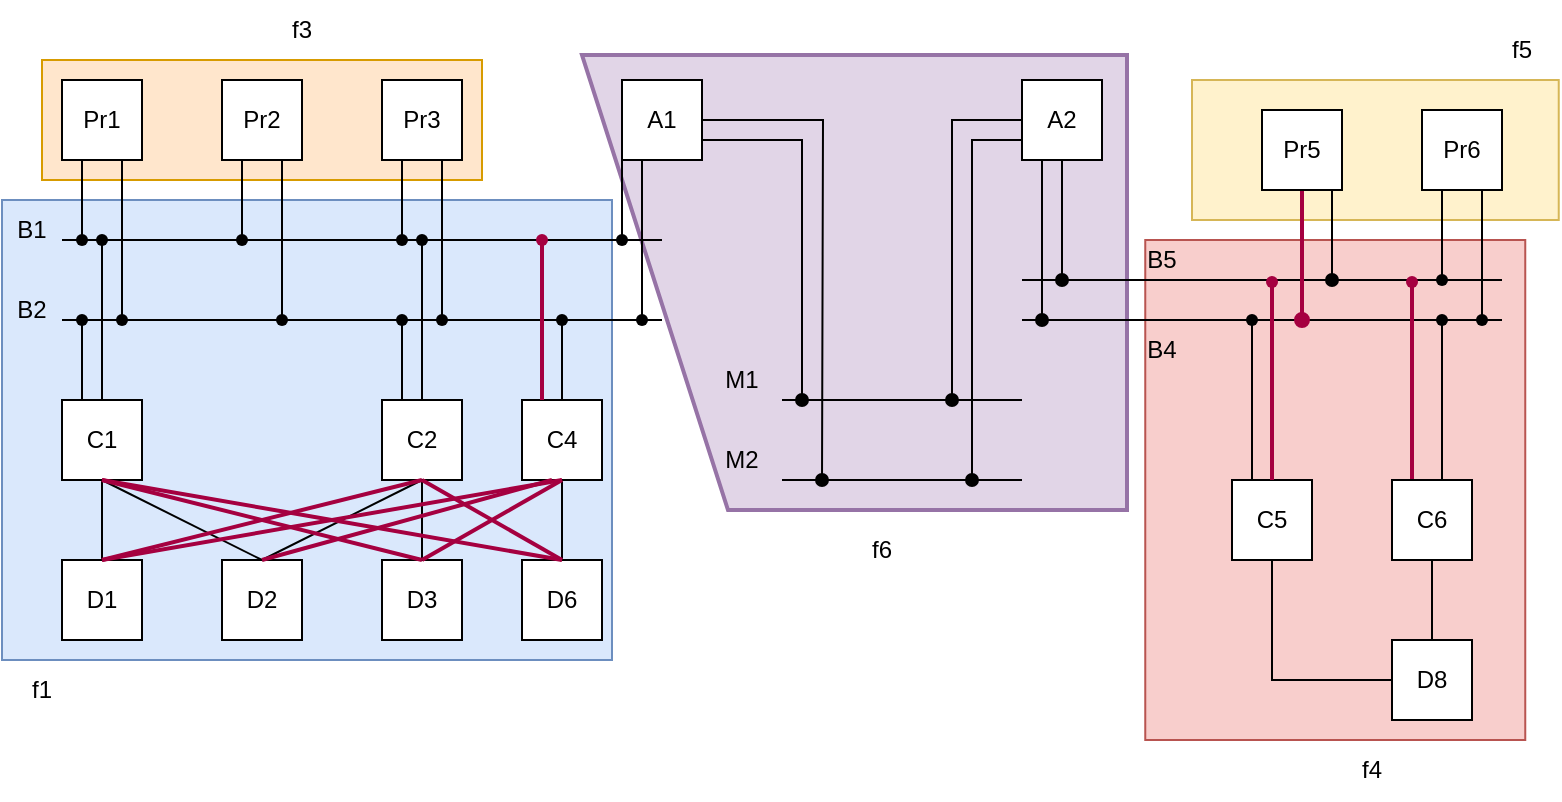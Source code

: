 <mxfile version="25.0.2">
  <diagram name="Page-1" id="_mKjxYtiK7lPLQ91Z57l">
    <mxGraphModel dx="989" dy="659" grid="1" gridSize="10" guides="1" tooltips="1" connect="1" arrows="1" fold="1" page="1" pageScale="1" pageWidth="850" pageHeight="1100" math="0" shadow="0">
      <root>
        <mxCell id="0" />
        <mxCell id="1" parent="0" />
        <mxCell id="Jxc8hx6u3IwTblAVQ2PG-4" value="" style="rounded=0;whiteSpace=wrap;html=1;fillColor=#f8cecc;strokeColor=#b85450;" vertex="1" parent="1">
          <mxGeometry x="596.63" y="160" width="190" height="250" as="geometry" />
        </mxCell>
        <mxCell id="Jxc8hx6u3IwTblAVQ2PG-103" value="" style="rounded=0;whiteSpace=wrap;html=1;fillColor=#fff2cc;strokeColor=#d6b656;" vertex="1" parent="1">
          <mxGeometry x="620" y="80" width="183.37" height="70" as="geometry" />
        </mxCell>
        <mxCell id="Jxc8hx6u3IwTblAVQ2PG-1" value="" style="html=1;strokeWidth=2;shape=manualInput;whiteSpace=wrap;rounded=1;size=73;arcSize=0;rotation=-90;fillColor=#e1d5e7;strokeColor=#9673a6;" vertex="1" parent="1">
          <mxGeometry x="337.5" y="45" width="227.5" height="272.5" as="geometry" />
        </mxCell>
        <mxCell id="Jxc8hx6u3IwTblAVQ2PG-3" value="" style="endArrow=none;html=1;rounded=0;" edge="1" parent="1">
          <mxGeometry width="50" height="50" relative="1" as="geometry">
            <mxPoint x="535" y="180" as="sourcePoint" />
            <mxPoint x="775" y="180" as="targetPoint" />
          </mxGeometry>
        </mxCell>
        <mxCell id="Jxc8hx6u3IwTblAVQ2PG-5" value="" style="rounded=0;whiteSpace=wrap;html=1;fillColor=#ffe6cc;strokeColor=#d79b00;" vertex="1" parent="1">
          <mxGeometry x="45" y="70" width="220" height="60" as="geometry" />
        </mxCell>
        <mxCell id="Jxc8hx6u3IwTblAVQ2PG-7" value="" style="rounded=0;whiteSpace=wrap;html=1;fillColor=#dae8fc;strokeColor=#6c8ebf;" vertex="1" parent="1">
          <mxGeometry x="25" y="140" width="305" height="230" as="geometry" />
        </mxCell>
        <mxCell id="Jxc8hx6u3IwTblAVQ2PG-8" value="Pr1" style="whiteSpace=wrap;html=1;aspect=fixed;" vertex="1" parent="1">
          <mxGeometry x="55" y="80" width="40" height="40" as="geometry" />
        </mxCell>
        <mxCell id="Jxc8hx6u3IwTblAVQ2PG-9" value="Pr2" style="whiteSpace=wrap;html=1;aspect=fixed;" vertex="1" parent="1">
          <mxGeometry x="135" y="80" width="40" height="40" as="geometry" />
        </mxCell>
        <mxCell id="Jxc8hx6u3IwTblAVQ2PG-10" value="Pr3" style="whiteSpace=wrap;html=1;aspect=fixed;" vertex="1" parent="1">
          <mxGeometry x="215" y="80" width="40" height="40" as="geometry" />
        </mxCell>
        <mxCell id="Jxc8hx6u3IwTblAVQ2PG-11" value="" style="endArrow=none;html=1;rounded=0;" edge="1" parent="1" source="Jxc8hx6u3IwTblAVQ2PG-42">
          <mxGeometry width="50" height="50" relative="1" as="geometry">
            <mxPoint x="55" y="160" as="sourcePoint" />
            <mxPoint x="355" y="160" as="targetPoint" />
          </mxGeometry>
        </mxCell>
        <mxCell id="Jxc8hx6u3IwTblAVQ2PG-12" value="" style="endArrow=none;html=1;rounded=0;" edge="1" parent="1" source="Jxc8hx6u3IwTblAVQ2PG-40">
          <mxGeometry width="50" height="50" relative="1" as="geometry">
            <mxPoint x="55" y="200" as="sourcePoint" />
            <mxPoint x="355" y="200" as="targetPoint" />
          </mxGeometry>
        </mxCell>
        <mxCell id="Jxc8hx6u3IwTblAVQ2PG-13" value="B1" style="text;html=1;align=center;verticalAlign=middle;whiteSpace=wrap;rounded=0;" vertex="1" parent="1">
          <mxGeometry x="25" y="140" width="30" height="30" as="geometry" />
        </mxCell>
        <mxCell id="Jxc8hx6u3IwTblAVQ2PG-14" value="B2" style="text;html=1;align=center;verticalAlign=middle;whiteSpace=wrap;rounded=0;" vertex="1" parent="1">
          <mxGeometry x="25" y="180" width="30" height="30" as="geometry" />
        </mxCell>
        <mxCell id="Jxc8hx6u3IwTblAVQ2PG-15" value="" style="endArrow=none;html=1;rounded=0;exitX=0.25;exitY=1;exitDx=0;exitDy=0;" edge="1" parent="1" source="Jxc8hx6u3IwTblAVQ2PG-8" target="Jxc8hx6u3IwTblAVQ2PG-44">
          <mxGeometry width="50" height="50" relative="1" as="geometry">
            <mxPoint x="355" y="280" as="sourcePoint" />
            <mxPoint x="65" y="160" as="targetPoint" />
          </mxGeometry>
        </mxCell>
        <mxCell id="Jxc8hx6u3IwTblAVQ2PG-16" value="" style="endArrow=none;html=1;rounded=0;exitX=0.75;exitY=1;exitDx=0;exitDy=0;" edge="1" parent="1" source="Jxc8hx6u3IwTblAVQ2PG-8">
          <mxGeometry width="50" height="50" relative="1" as="geometry">
            <mxPoint x="355" y="280" as="sourcePoint" />
            <mxPoint x="85" y="200" as="targetPoint" />
          </mxGeometry>
        </mxCell>
        <mxCell id="Jxc8hx6u3IwTblAVQ2PG-17" value="" style="endArrow=none;html=1;rounded=0;exitX=0.25;exitY=1;exitDx=0;exitDy=0;" edge="1" parent="1" source="Jxc8hx6u3IwTblAVQ2PG-9">
          <mxGeometry width="50" height="50" relative="1" as="geometry">
            <mxPoint x="355" y="280" as="sourcePoint" />
            <mxPoint x="145" y="160" as="targetPoint" />
          </mxGeometry>
        </mxCell>
        <mxCell id="Jxc8hx6u3IwTblAVQ2PG-18" value="" style="endArrow=none;html=1;rounded=0;exitX=0.75;exitY=1;exitDx=0;exitDy=0;" edge="1" parent="1" source="Jxc8hx6u3IwTblAVQ2PG-9">
          <mxGeometry width="50" height="50" relative="1" as="geometry">
            <mxPoint x="355" y="280" as="sourcePoint" />
            <mxPoint x="165" y="200" as="targetPoint" />
          </mxGeometry>
        </mxCell>
        <mxCell id="Jxc8hx6u3IwTblAVQ2PG-19" value="" style="endArrow=none;html=1;rounded=0;entryX=0.75;entryY=1;entryDx=0;entryDy=0;" edge="1" parent="1" target="Jxc8hx6u3IwTblAVQ2PG-10">
          <mxGeometry width="50" height="50" relative="1" as="geometry">
            <mxPoint x="245" y="200" as="sourcePoint" />
            <mxPoint x="255" y="170" as="targetPoint" />
          </mxGeometry>
        </mxCell>
        <mxCell id="Jxc8hx6u3IwTblAVQ2PG-20" value="" style="endArrow=none;html=1;rounded=0;entryX=0.25;entryY=1;entryDx=0;entryDy=0;" edge="1" parent="1" target="Jxc8hx6u3IwTblAVQ2PG-10">
          <mxGeometry width="50" height="50" relative="1" as="geometry">
            <mxPoint x="225" y="160" as="sourcePoint" />
            <mxPoint x="255" y="170" as="targetPoint" />
          </mxGeometry>
        </mxCell>
        <mxCell id="Jxc8hx6u3IwTblAVQ2PG-21" value="С1" style="whiteSpace=wrap;html=1;aspect=fixed;" vertex="1" parent="1">
          <mxGeometry x="55" y="240" width="40" height="40" as="geometry" />
        </mxCell>
        <mxCell id="Jxc8hx6u3IwTblAVQ2PG-22" value="" style="endArrow=none;html=1;rounded=0;exitX=0.25;exitY=0;exitDx=0;exitDy=0;" edge="1" parent="1" source="Jxc8hx6u3IwTblAVQ2PG-21">
          <mxGeometry width="50" height="50" relative="1" as="geometry">
            <mxPoint x="245" y="270" as="sourcePoint" />
            <mxPoint x="65" y="200" as="targetPoint" />
          </mxGeometry>
        </mxCell>
        <mxCell id="Jxc8hx6u3IwTblAVQ2PG-23" value="" style="endArrow=none;html=1;rounded=0;exitX=0.5;exitY=0;exitDx=0;exitDy=0;" edge="1" parent="1" source="Jxc8hx6u3IwTblAVQ2PG-21">
          <mxGeometry width="50" height="50" relative="1" as="geometry">
            <mxPoint x="245" y="270" as="sourcePoint" />
            <mxPoint x="75" y="160" as="targetPoint" />
          </mxGeometry>
        </mxCell>
        <mxCell id="Jxc8hx6u3IwTblAVQ2PG-24" value="D1" style="whiteSpace=wrap;html=1;aspect=fixed;" vertex="1" parent="1">
          <mxGeometry x="55" y="320" width="40" height="40" as="geometry" />
        </mxCell>
        <mxCell id="Jxc8hx6u3IwTblAVQ2PG-25" value="D2" style="whiteSpace=wrap;html=1;aspect=fixed;" vertex="1" parent="1">
          <mxGeometry x="135" y="320" width="40" height="40" as="geometry" />
        </mxCell>
        <mxCell id="Jxc8hx6u3IwTblAVQ2PG-26" value="" style="endArrow=none;html=1;rounded=0;exitX=0.5;exitY=1;exitDx=0;exitDy=0;entryX=0.5;entryY=0;entryDx=0;entryDy=0;" edge="1" parent="1" source="Jxc8hx6u3IwTblAVQ2PG-21" target="Jxc8hx6u3IwTblAVQ2PG-24">
          <mxGeometry width="50" height="50" relative="1" as="geometry">
            <mxPoint x="245" y="270" as="sourcePoint" />
            <mxPoint x="295" y="220" as="targetPoint" />
          </mxGeometry>
        </mxCell>
        <mxCell id="Jxc8hx6u3IwTblAVQ2PG-27" value="" style="endArrow=none;html=1;rounded=0;exitX=0.5;exitY=0;exitDx=0;exitDy=0;entryX=0.5;entryY=1;entryDx=0;entryDy=0;" edge="1" parent="1" source="Jxc8hx6u3IwTblAVQ2PG-25" target="Jxc8hx6u3IwTblAVQ2PG-21">
          <mxGeometry width="50" height="50" relative="1" as="geometry">
            <mxPoint x="245" y="270" as="sourcePoint" />
            <mxPoint x="295" y="220" as="targetPoint" />
          </mxGeometry>
        </mxCell>
        <mxCell id="Jxc8hx6u3IwTblAVQ2PG-28" value="С2" style="whiteSpace=wrap;html=1;aspect=fixed;" vertex="1" parent="1">
          <mxGeometry x="215" y="240" width="40" height="40" as="geometry" />
        </mxCell>
        <mxCell id="Jxc8hx6u3IwTblAVQ2PG-29" value="D3" style="whiteSpace=wrap;html=1;aspect=fixed;" vertex="1" parent="1">
          <mxGeometry x="215" y="320" width="40" height="40" as="geometry" />
        </mxCell>
        <mxCell id="Jxc8hx6u3IwTblAVQ2PG-30" value="" style="endArrow=none;html=1;rounded=0;exitX=0.5;exitY=1;exitDx=0;exitDy=0;entryX=0.5;entryY=0;entryDx=0;entryDy=0;" edge="1" parent="1" source="Jxc8hx6u3IwTblAVQ2PG-28" target="Jxc8hx6u3IwTblAVQ2PG-29">
          <mxGeometry width="50" height="50" relative="1" as="geometry">
            <mxPoint x="245" y="270" as="sourcePoint" />
            <mxPoint x="295" y="220" as="targetPoint" />
          </mxGeometry>
        </mxCell>
        <mxCell id="Jxc8hx6u3IwTblAVQ2PG-31" value="" style="endArrow=none;html=1;rounded=0;exitX=0.5;exitY=0;exitDx=0;exitDy=0;entryX=0.5;entryY=1;entryDx=0;entryDy=0;" edge="1" parent="1" source="Jxc8hx6u3IwTblAVQ2PG-25" target="Jxc8hx6u3IwTblAVQ2PG-28">
          <mxGeometry width="50" height="50" relative="1" as="geometry">
            <mxPoint x="245" y="270" as="sourcePoint" />
            <mxPoint x="295" y="220" as="targetPoint" />
          </mxGeometry>
        </mxCell>
        <mxCell id="Jxc8hx6u3IwTblAVQ2PG-32" value="" style="endArrow=none;html=1;rounded=0;entryX=0.25;entryY=0;entryDx=0;entryDy=0;" edge="1" parent="1" target="Jxc8hx6u3IwTblAVQ2PG-28">
          <mxGeometry width="50" height="50" relative="1" as="geometry">
            <mxPoint x="225" y="200" as="sourcePoint" />
            <mxPoint x="295" y="220" as="targetPoint" />
          </mxGeometry>
        </mxCell>
        <mxCell id="Jxc8hx6u3IwTblAVQ2PG-33" value="" style="endArrow=none;html=1;rounded=0;exitX=0.5;exitY=0;exitDx=0;exitDy=0;" edge="1" parent="1" source="Jxc8hx6u3IwTblAVQ2PG-28">
          <mxGeometry width="50" height="50" relative="1" as="geometry">
            <mxPoint x="245" y="270" as="sourcePoint" />
            <mxPoint x="235" y="160" as="targetPoint" />
          </mxGeometry>
        </mxCell>
        <mxCell id="Jxc8hx6u3IwTblAVQ2PG-34" style="edgeStyle=orthogonalEdgeStyle;rounded=0;orthogonalLoop=1;jettySize=auto;html=1;endArrow=oval;endFill=1;" edge="1" parent="1" source="Jxc8hx6u3IwTblAVQ2PG-36">
          <mxGeometry relative="1" as="geometry">
            <mxPoint x="425" y="240" as="targetPoint" />
            <Array as="points">
              <mxPoint x="425" y="110" />
            </Array>
          </mxGeometry>
        </mxCell>
        <mxCell id="Jxc8hx6u3IwTblAVQ2PG-35" style="edgeStyle=orthogonalEdgeStyle;rounded=0;orthogonalLoop=1;jettySize=auto;html=1;endArrow=oval;endFill=1;" edge="1" parent="1" source="Jxc8hx6u3IwTblAVQ2PG-36">
          <mxGeometry relative="1" as="geometry">
            <mxPoint x="435" y="280" as="targetPoint" />
          </mxGeometry>
        </mxCell>
        <mxCell id="Jxc8hx6u3IwTblAVQ2PG-36" value="A1" style="whiteSpace=wrap;html=1;aspect=fixed;" vertex="1" parent="1">
          <mxGeometry x="335" y="80" width="40" height="40" as="geometry" />
        </mxCell>
        <mxCell id="Jxc8hx6u3IwTblAVQ2PG-37" value="" style="endArrow=none;html=1;rounded=0;entryX=0;entryY=1;entryDx=0;entryDy=0;" edge="1" parent="1" target="Jxc8hx6u3IwTblAVQ2PG-36">
          <mxGeometry width="50" height="50" relative="1" as="geometry">
            <mxPoint x="335" y="160" as="sourcePoint" />
            <mxPoint x="455" y="170" as="targetPoint" />
          </mxGeometry>
        </mxCell>
        <mxCell id="Jxc8hx6u3IwTblAVQ2PG-38" value="" style="endArrow=none;html=1;rounded=0;entryX=0.25;entryY=1;entryDx=0;entryDy=0;" edge="1" parent="1" target="Jxc8hx6u3IwTblAVQ2PG-36">
          <mxGeometry width="50" height="50" relative="1" as="geometry">
            <mxPoint x="345" y="200" as="sourcePoint" />
            <mxPoint x="465" y="210" as="targetPoint" />
          </mxGeometry>
        </mxCell>
        <mxCell id="Jxc8hx6u3IwTblAVQ2PG-39" value="" style="endArrow=none;html=1;rounded=0;" edge="1" parent="1" target="Jxc8hx6u3IwTblAVQ2PG-40">
          <mxGeometry width="50" height="50" relative="1" as="geometry">
            <mxPoint x="55" y="200" as="sourcePoint" />
            <mxPoint x="355" y="200" as="targetPoint" />
          </mxGeometry>
        </mxCell>
        <mxCell id="Jxc8hx6u3IwTblAVQ2PG-40" value="" style="shape=waypoint;sketch=0;fillStyle=solid;size=6;pointerEvents=1;points=[];fillColor=none;resizable=0;rotatable=0;perimeter=centerPerimeter;snapToPoint=1;" vertex="1" parent="1">
          <mxGeometry x="55" y="190" width="20" height="20" as="geometry" />
        </mxCell>
        <mxCell id="Jxc8hx6u3IwTblAVQ2PG-41" value="" style="endArrow=none;html=1;rounded=0;" edge="1" parent="1" target="Jxc8hx6u3IwTblAVQ2PG-42">
          <mxGeometry width="50" height="50" relative="1" as="geometry">
            <mxPoint x="55" y="160" as="sourcePoint" />
            <mxPoint x="355" y="160" as="targetPoint" />
          </mxGeometry>
        </mxCell>
        <mxCell id="Jxc8hx6u3IwTblAVQ2PG-42" value="" style="shape=waypoint;sketch=0;fillStyle=solid;size=6;pointerEvents=1;points=[];fillColor=none;resizable=0;rotatable=0;perimeter=centerPerimeter;snapToPoint=1;" vertex="1" parent="1">
          <mxGeometry x="65" y="150" width="20" height="20" as="geometry" />
        </mxCell>
        <mxCell id="Jxc8hx6u3IwTblAVQ2PG-43" value="" style="shape=waypoint;sketch=0;fillStyle=solid;size=6;pointerEvents=1;points=[];fillColor=none;resizable=0;rotatable=0;perimeter=centerPerimeter;snapToPoint=1;" vertex="1" parent="1">
          <mxGeometry x="75" y="190" width="20" height="20" as="geometry" />
        </mxCell>
        <mxCell id="Jxc8hx6u3IwTblAVQ2PG-44" value="" style="shape=waypoint;sketch=0;fillStyle=solid;size=6;pointerEvents=1;points=[];fillColor=none;resizable=0;rotatable=0;perimeter=centerPerimeter;snapToPoint=1;" vertex="1" parent="1">
          <mxGeometry x="55" y="150" width="20" height="20" as="geometry" />
        </mxCell>
        <mxCell id="Jxc8hx6u3IwTblAVQ2PG-45" value="" style="shape=waypoint;sketch=0;fillStyle=solid;size=6;pointerEvents=1;points=[];fillColor=none;resizable=0;rotatable=0;perimeter=centerPerimeter;snapToPoint=1;" vertex="1" parent="1">
          <mxGeometry x="135" y="150" width="20" height="20" as="geometry" />
        </mxCell>
        <mxCell id="Jxc8hx6u3IwTblAVQ2PG-46" value="" style="shape=waypoint;sketch=0;fillStyle=solid;size=6;pointerEvents=1;points=[];fillColor=none;resizable=0;rotatable=0;perimeter=centerPerimeter;snapToPoint=1;" vertex="1" parent="1">
          <mxGeometry x="155" y="190" width="20" height="20" as="geometry" />
        </mxCell>
        <mxCell id="Jxc8hx6u3IwTblAVQ2PG-47" value="" style="shape=waypoint;sketch=0;fillStyle=solid;size=6;pointerEvents=1;points=[];fillColor=none;resizable=0;rotatable=0;perimeter=centerPerimeter;snapToPoint=1;" vertex="1" parent="1">
          <mxGeometry x="215" y="190" width="20" height="20" as="geometry" />
        </mxCell>
        <mxCell id="Jxc8hx6u3IwTblAVQ2PG-48" value="" style="shape=waypoint;sketch=0;fillStyle=solid;size=6;pointerEvents=1;points=[];fillColor=none;resizable=0;rotatable=0;perimeter=centerPerimeter;snapToPoint=1;" vertex="1" parent="1">
          <mxGeometry x="215" y="150" width="20" height="20" as="geometry" />
        </mxCell>
        <mxCell id="Jxc8hx6u3IwTblAVQ2PG-49" value="" style="shape=waypoint;sketch=0;fillStyle=solid;size=6;pointerEvents=1;points=[];fillColor=none;resizable=0;rotatable=0;perimeter=centerPerimeter;snapToPoint=1;" vertex="1" parent="1">
          <mxGeometry x="235" y="190" width="20" height="20" as="geometry" />
        </mxCell>
        <mxCell id="Jxc8hx6u3IwTblAVQ2PG-50" value="" style="shape=waypoint;sketch=0;fillStyle=solid;size=6;pointerEvents=1;points=[];fillColor=none;resizable=0;rotatable=0;perimeter=centerPerimeter;snapToPoint=1;" vertex="1" parent="1">
          <mxGeometry x="225" y="150" width="20" height="20" as="geometry" />
        </mxCell>
        <mxCell id="Jxc8hx6u3IwTblAVQ2PG-51" value="" style="shape=waypoint;sketch=0;fillStyle=solid;size=6;pointerEvents=1;points=[];fillColor=none;resizable=0;rotatable=0;perimeter=centerPerimeter;snapToPoint=1;" vertex="1" parent="1">
          <mxGeometry x="295" y="190" width="20" height="20" as="geometry" />
        </mxCell>
        <mxCell id="Jxc8hx6u3IwTblAVQ2PG-52" value="" style="shape=waypoint;sketch=0;fillStyle=solid;size=6;pointerEvents=1;points=[];fillColor=none;resizable=0;rotatable=0;perimeter=centerPerimeter;snapToPoint=1;" vertex="1" parent="1">
          <mxGeometry x="325" y="150" width="20" height="20" as="geometry" />
        </mxCell>
        <mxCell id="Jxc8hx6u3IwTblAVQ2PG-53" value="" style="shape=waypoint;sketch=0;fillStyle=solid;size=6;pointerEvents=1;points=[];fillColor=none;resizable=0;rotatable=0;perimeter=centerPerimeter;snapToPoint=1;" vertex="1" parent="1">
          <mxGeometry x="335" y="190" width="20" height="20" as="geometry" />
        </mxCell>
        <mxCell id="Jxc8hx6u3IwTblAVQ2PG-54" value="" style="endArrow=none;html=1;rounded=0;" edge="1" parent="1">
          <mxGeometry width="50" height="50" relative="1" as="geometry">
            <mxPoint x="415" y="240" as="sourcePoint" />
            <mxPoint x="535" y="240" as="targetPoint" />
          </mxGeometry>
        </mxCell>
        <mxCell id="Jxc8hx6u3IwTblAVQ2PG-55" value="M1" style="text;html=1;align=center;verticalAlign=middle;whiteSpace=wrap;rounded=0;" vertex="1" parent="1">
          <mxGeometry x="385" y="220" width="20" height="20" as="geometry" />
        </mxCell>
        <mxCell id="Jxc8hx6u3IwTblAVQ2PG-56" value="" style="endArrow=none;html=1;rounded=0;" edge="1" parent="1">
          <mxGeometry width="50" height="50" relative="1" as="geometry">
            <mxPoint x="415" y="280" as="sourcePoint" />
            <mxPoint x="535" y="280" as="targetPoint" />
          </mxGeometry>
        </mxCell>
        <mxCell id="Jxc8hx6u3IwTblAVQ2PG-57" value="M2" style="text;html=1;align=center;verticalAlign=middle;whiteSpace=wrap;rounded=0;" vertex="1" parent="1">
          <mxGeometry x="385" y="260" width="20" height="20" as="geometry" />
        </mxCell>
        <mxCell id="Jxc8hx6u3IwTblAVQ2PG-59" style="edgeStyle=orthogonalEdgeStyle;rounded=0;orthogonalLoop=1;jettySize=auto;html=1;endArrow=oval;endFill=1;" edge="1" parent="1" source="Jxc8hx6u3IwTblAVQ2PG-62">
          <mxGeometry relative="1" as="geometry">
            <mxPoint x="500" y="240" as="targetPoint" />
            <Array as="points">
              <mxPoint x="500" y="100" />
              <mxPoint x="500" y="240" />
            </Array>
          </mxGeometry>
        </mxCell>
        <mxCell id="Jxc8hx6u3IwTblAVQ2PG-60" style="edgeStyle=orthogonalEdgeStyle;rounded=0;orthogonalLoop=1;jettySize=auto;html=1;endArrow=oval;endFill=1;" edge="1" parent="1">
          <mxGeometry relative="1" as="geometry">
            <mxPoint x="545" y="200" as="targetPoint" />
            <mxPoint x="545.0" y="120" as="sourcePoint" />
          </mxGeometry>
        </mxCell>
        <mxCell id="Jxc8hx6u3IwTblAVQ2PG-101" style="edgeStyle=orthogonalEdgeStyle;rounded=0;orthogonalLoop=1;jettySize=auto;html=1;endArrow=oval;endFill=1;" edge="1" parent="1" source="Jxc8hx6u3IwTblAVQ2PG-62">
          <mxGeometry relative="1" as="geometry">
            <mxPoint x="510" y="280" as="targetPoint" />
            <Array as="points">
              <mxPoint x="510" y="110" />
            </Array>
          </mxGeometry>
        </mxCell>
        <mxCell id="Jxc8hx6u3IwTblAVQ2PG-102" style="edgeStyle=orthogonalEdgeStyle;rounded=0;orthogonalLoop=1;jettySize=auto;html=1;endArrow=oval;endFill=1;" edge="1" parent="1" source="Jxc8hx6u3IwTblAVQ2PG-62">
          <mxGeometry relative="1" as="geometry">
            <mxPoint x="555" y="180" as="targetPoint" />
          </mxGeometry>
        </mxCell>
        <mxCell id="Jxc8hx6u3IwTblAVQ2PG-62" value="A2" style="whiteSpace=wrap;html=1;aspect=fixed;" vertex="1" parent="1">
          <mxGeometry x="535" y="80" width="40" height="40" as="geometry" />
        </mxCell>
        <mxCell id="Jxc8hx6u3IwTblAVQ2PG-63" value="" style="endArrow=none;html=1;rounded=0;" edge="1" parent="1" source="Jxc8hx6u3IwTblAVQ2PG-77">
          <mxGeometry width="50" height="50" relative="1" as="geometry">
            <mxPoint x="535" y="200" as="sourcePoint" />
            <mxPoint x="775" y="200" as="targetPoint" />
          </mxGeometry>
        </mxCell>
        <mxCell id="Jxc8hx6u3IwTblAVQ2PG-104" style="edgeStyle=orthogonalEdgeStyle;rounded=0;orthogonalLoop=1;jettySize=auto;html=1;endArrow=oval;endFill=1;" edge="1" parent="1">
          <mxGeometry relative="1" as="geometry">
            <mxPoint x="690" y="180" as="targetPoint" />
            <mxPoint x="690" y="135" as="sourcePoint" />
            <Array as="points">
              <mxPoint x="690" y="180" />
            </Array>
          </mxGeometry>
        </mxCell>
        <mxCell id="Jxc8hx6u3IwTblAVQ2PG-129" style="edgeStyle=orthogonalEdgeStyle;rounded=0;orthogonalLoop=1;jettySize=auto;html=1;endArrow=oval;endFill=1;fillColor=#d80073;strokeColor=#A50040;strokeWidth=2;" edge="1" parent="1" source="Jxc8hx6u3IwTblAVQ2PG-65">
          <mxGeometry relative="1" as="geometry">
            <mxPoint x="675" y="200" as="targetPoint" />
          </mxGeometry>
        </mxCell>
        <mxCell id="Jxc8hx6u3IwTblAVQ2PG-65" value="Pr5" style="whiteSpace=wrap;html=1;aspect=fixed;" vertex="1" parent="1">
          <mxGeometry x="655" y="95" width="40" height="40" as="geometry" />
        </mxCell>
        <mxCell id="Jxc8hx6u3IwTblAVQ2PG-68" value="Pr6" style="whiteSpace=wrap;html=1;aspect=fixed;" vertex="1" parent="1">
          <mxGeometry x="735" y="95" width="40" height="40" as="geometry" />
        </mxCell>
        <mxCell id="Jxc8hx6u3IwTblAVQ2PG-73" value="" style="endArrow=none;html=1;rounded=0;" edge="1" parent="1">
          <mxGeometry width="50" height="50" relative="1" as="geometry">
            <mxPoint x="745" y="280" as="sourcePoint" />
            <mxPoint x="745" y="200" as="targetPoint" />
          </mxGeometry>
        </mxCell>
        <mxCell id="Jxc8hx6u3IwTblAVQ2PG-74" value="" style="shape=waypoint;sketch=0;fillStyle=solid;size=6;pointerEvents=1;points=[];fillColor=none;resizable=0;rotatable=0;perimeter=centerPerimeter;snapToPoint=1;" vertex="1" parent="1">
          <mxGeometry x="735" y="190" width="20" height="20" as="geometry" />
        </mxCell>
        <mxCell id="Jxc8hx6u3IwTblAVQ2PG-76" value="" style="endArrow=none;html=1;rounded=0;entryX=0.25;entryY=0;entryDx=0;entryDy=0;" edge="1" parent="1" source="Jxc8hx6u3IwTblAVQ2PG-77">
          <mxGeometry width="50" height="50" relative="1" as="geometry">
            <mxPoint x="665" y="200" as="sourcePoint" />
            <mxPoint x="650" y="280" as="targetPoint" />
          </mxGeometry>
        </mxCell>
        <mxCell id="Jxc8hx6u3IwTblAVQ2PG-78" value="B4" style="text;html=1;align=center;verticalAlign=middle;whiteSpace=wrap;rounded=0;" vertex="1" parent="1">
          <mxGeometry x="590" y="200" width="30" height="30" as="geometry" />
        </mxCell>
        <mxCell id="Jxc8hx6u3IwTblAVQ2PG-79" value="B5" style="text;html=1;align=center;verticalAlign=middle;whiteSpace=wrap;rounded=0;" vertex="1" parent="1">
          <mxGeometry x="590" y="155" width="30" height="30" as="geometry" />
        </mxCell>
        <mxCell id="Jxc8hx6u3IwTblAVQ2PG-80" value="f1" style="text;html=1;align=center;verticalAlign=middle;whiteSpace=wrap;rounded=0;" vertex="1" parent="1">
          <mxGeometry x="35" y="370" width="20" height="30" as="geometry" />
        </mxCell>
        <mxCell id="Jxc8hx6u3IwTblAVQ2PG-81" value="" style="group" vertex="1" connectable="0" parent="1">
          <mxGeometry x="285" y="200" width="40" height="160" as="geometry" />
        </mxCell>
        <mxCell id="Jxc8hx6u3IwTblAVQ2PG-82" value="С4" style="whiteSpace=wrap;html=1;aspect=fixed;" vertex="1" parent="Jxc8hx6u3IwTblAVQ2PG-81">
          <mxGeometry y="40" width="40" height="40" as="geometry" />
        </mxCell>
        <mxCell id="Jxc8hx6u3IwTblAVQ2PG-83" value="D6" style="whiteSpace=wrap;html=1;aspect=fixed;" vertex="1" parent="Jxc8hx6u3IwTblAVQ2PG-81">
          <mxGeometry y="120" width="40" height="40" as="geometry" />
        </mxCell>
        <mxCell id="Jxc8hx6u3IwTblAVQ2PG-84" value="" style="endArrow=none;html=1;rounded=0;" edge="1" parent="Jxc8hx6u3IwTblAVQ2PG-81">
          <mxGeometry width="50" height="50" relative="1" as="geometry">
            <mxPoint x="20" y="40" as="sourcePoint" />
            <mxPoint x="20" as="targetPoint" />
          </mxGeometry>
        </mxCell>
        <mxCell id="Jxc8hx6u3IwTblAVQ2PG-85" value="" style="endArrow=none;html=1;rounded=0;exitX=0.5;exitY=1;exitDx=0;exitDy=0;entryX=0.5;entryY=0;entryDx=0;entryDy=0;" edge="1" parent="Jxc8hx6u3IwTblAVQ2PG-81" source="Jxc8hx6u3IwTblAVQ2PG-82" target="Jxc8hx6u3IwTblAVQ2PG-83">
          <mxGeometry width="50" height="50" relative="1" as="geometry">
            <mxPoint x="-50" y="70" as="sourcePoint" />
            <mxPoint y="20" as="targetPoint" />
          </mxGeometry>
        </mxCell>
        <mxCell id="Jxc8hx6u3IwTblAVQ2PG-87" value="f3" style="text;html=1;align=center;verticalAlign=middle;whiteSpace=wrap;rounded=0;" vertex="1" parent="1">
          <mxGeometry x="145" y="40" width="60" height="30" as="geometry" />
        </mxCell>
        <mxCell id="Jxc8hx6u3IwTblAVQ2PG-88" value="f4" style="text;html=1;align=center;verticalAlign=middle;whiteSpace=wrap;rounded=0;" vertex="1" parent="1">
          <mxGeometry x="695" y="410" width="30" height="30" as="geometry" />
        </mxCell>
        <mxCell id="Jxc8hx6u3IwTblAVQ2PG-89" value="f5" style="text;html=1;align=center;verticalAlign=middle;whiteSpace=wrap;rounded=0;" vertex="1" parent="1">
          <mxGeometry x="770" y="50" width="30" height="30" as="geometry" />
        </mxCell>
        <mxCell id="Jxc8hx6u3IwTblAVQ2PG-90" value="f6" style="text;html=1;align=center;verticalAlign=middle;whiteSpace=wrap;rounded=0;" vertex="1" parent="1">
          <mxGeometry x="435" y="300" width="60" height="30" as="geometry" />
        </mxCell>
        <mxCell id="Jxc8hx6u3IwTblAVQ2PG-91" value="" style="endArrow=none;html=1;rounded=0;exitX=0.5;exitY=0;exitDx=0;exitDy=0;entryX=0.5;entryY=1;entryDx=0;entryDy=0;fillColor=#d80073;strokeColor=#A50040;strokeWidth=2;" edge="1" parent="1" source="Jxc8hx6u3IwTblAVQ2PG-24" target="Jxc8hx6u3IwTblAVQ2PG-28">
          <mxGeometry width="50" height="50" relative="1" as="geometry">
            <mxPoint x="150" y="460" as="sourcePoint" />
            <mxPoint x="200" y="410" as="targetPoint" />
          </mxGeometry>
        </mxCell>
        <mxCell id="Jxc8hx6u3IwTblAVQ2PG-92" value="" style="endArrow=none;html=1;rounded=0;exitX=0.5;exitY=0;exitDx=0;exitDy=0;entryX=0.5;entryY=1;entryDx=0;entryDy=0;fillColor=#d80073;strokeColor=#A50040;strokeWidth=2;" edge="1" parent="1" source="Jxc8hx6u3IwTblAVQ2PG-29" target="Jxc8hx6u3IwTblAVQ2PG-21">
          <mxGeometry width="50" height="50" relative="1" as="geometry">
            <mxPoint x="360" y="290" as="sourcePoint" />
            <mxPoint x="410" y="240" as="targetPoint" />
          </mxGeometry>
        </mxCell>
        <mxCell id="Jxc8hx6u3IwTblAVQ2PG-93" value="" style="endArrow=none;html=1;rounded=0;exitX=0.5;exitY=0;exitDx=0;exitDy=0;entryX=0.5;entryY=1;entryDx=0;entryDy=0;fillColor=#d80073;strokeColor=#A50040;strokeWidth=2;" edge="1" parent="1" source="Jxc8hx6u3IwTblAVQ2PG-29" target="Jxc8hx6u3IwTblAVQ2PG-82">
          <mxGeometry width="50" height="50" relative="1" as="geometry">
            <mxPoint x="345" y="400" as="sourcePoint" />
            <mxPoint x="395" y="350" as="targetPoint" />
          </mxGeometry>
        </mxCell>
        <mxCell id="Jxc8hx6u3IwTblAVQ2PG-94" value="" style="endArrow=none;html=1;rounded=0;exitX=0.5;exitY=0;exitDx=0;exitDy=0;entryX=0.5;entryY=1;entryDx=0;entryDy=0;fillColor=#d80073;strokeColor=#A50040;strokeWidth=2;" edge="1" parent="1" source="Jxc8hx6u3IwTblAVQ2PG-83" target="Jxc8hx6u3IwTblAVQ2PG-28">
          <mxGeometry width="50" height="50" relative="1" as="geometry">
            <mxPoint x="360" y="290" as="sourcePoint" />
            <mxPoint x="410" y="240" as="targetPoint" />
          </mxGeometry>
        </mxCell>
        <mxCell id="Jxc8hx6u3IwTblAVQ2PG-95" value="" style="endArrow=none;html=1;rounded=0;exitX=0.5;exitY=0;exitDx=0;exitDy=0;entryX=0.5;entryY=1;entryDx=0;entryDy=0;fillColor=#d80073;strokeColor=#A50040;strokeWidth=2;" edge="1" parent="1" source="Jxc8hx6u3IwTblAVQ2PG-83" target="Jxc8hx6u3IwTblAVQ2PG-21">
          <mxGeometry width="50" height="50" relative="1" as="geometry">
            <mxPoint x="360" y="290" as="sourcePoint" />
            <mxPoint x="410" y="240" as="targetPoint" />
          </mxGeometry>
        </mxCell>
        <mxCell id="Jxc8hx6u3IwTblAVQ2PG-96" value="" style="endArrow=none;html=1;rounded=0;exitX=0.5;exitY=0;exitDx=0;exitDy=0;entryX=0.5;entryY=1;entryDx=0;entryDy=0;fillColor=#d80073;strokeColor=#A50040;strokeWidth=2;" edge="1" parent="1" source="Jxc8hx6u3IwTblAVQ2PG-24" target="Jxc8hx6u3IwTblAVQ2PG-82">
          <mxGeometry width="50" height="50" relative="1" as="geometry">
            <mxPoint x="360" y="290" as="sourcePoint" />
            <mxPoint x="410" y="240" as="targetPoint" />
          </mxGeometry>
        </mxCell>
        <mxCell id="Jxc8hx6u3IwTblAVQ2PG-97" value="" style="endArrow=none;html=1;rounded=0;exitX=0.5;exitY=0;exitDx=0;exitDy=0;fillColor=#d80073;strokeColor=#A50040;strokeWidth=2;" edge="1" parent="1" source="Jxc8hx6u3IwTblAVQ2PG-25">
          <mxGeometry width="50" height="50" relative="1" as="geometry">
            <mxPoint x="360" y="290" as="sourcePoint" />
            <mxPoint x="300" y="280" as="targetPoint" />
          </mxGeometry>
        </mxCell>
        <mxCell id="Jxc8hx6u3IwTblAVQ2PG-98" value="" style="endArrow=none;html=1;rounded=0;entryX=0.25;entryY=0;entryDx=0;entryDy=0;strokeWidth=2;fillColor=#d80073;strokeColor=#A50040;" edge="1" parent="1" target="Jxc8hx6u3IwTblAVQ2PG-82">
          <mxGeometry width="50" height="50" relative="1" as="geometry">
            <mxPoint x="295" y="160" as="sourcePoint" />
            <mxPoint x="300" y="250" as="targetPoint" />
          </mxGeometry>
        </mxCell>
        <mxCell id="Jxc8hx6u3IwTblAVQ2PG-99" value="" style="shape=waypoint;sketch=0;fillStyle=solid;size=6;pointerEvents=1;points=[];fillColor=#d80073;resizable=0;rotatable=0;perimeter=centerPerimeter;snapToPoint=1;fontColor=#ffffff;strokeColor=#A50040;" vertex="1" parent="1">
          <mxGeometry x="285" y="150" width="20" height="20" as="geometry" />
        </mxCell>
        <mxCell id="Jxc8hx6u3IwTblAVQ2PG-106" value="" style="endArrow=none;html=1;rounded=0;entryX=0.75;entryY=1;entryDx=0;entryDy=0;" edge="1" parent="1" source="Jxc8hx6u3IwTblAVQ2PG-108" target="Jxc8hx6u3IwTblAVQ2PG-68">
          <mxGeometry width="50" height="50" relative="1" as="geometry">
            <mxPoint x="765" y="200" as="sourcePoint" />
            <mxPoint x="640" y="150" as="targetPoint" />
          </mxGeometry>
        </mxCell>
        <mxCell id="Jxc8hx6u3IwTblAVQ2PG-107" value="" style="endArrow=none;html=1;rounded=0;entryDx=0;entryDy=0;" edge="1" parent="1" target="Jxc8hx6u3IwTblAVQ2PG-108">
          <mxGeometry width="50" height="50" relative="1" as="geometry">
            <mxPoint x="765" y="200" as="sourcePoint" />
            <mxPoint x="765" y="135" as="targetPoint" />
          </mxGeometry>
        </mxCell>
        <mxCell id="Jxc8hx6u3IwTblAVQ2PG-108" value="" style="shape=waypoint;sketch=0;fillStyle=solid;size=6;pointerEvents=1;points=[];fillColor=none;resizable=0;rotatable=0;perimeter=centerPerimeter;snapToPoint=1;" vertex="1" parent="1">
          <mxGeometry x="755" y="190" width="20" height="20" as="geometry" />
        </mxCell>
        <mxCell id="Jxc8hx6u3IwTblAVQ2PG-109" value="" style="endArrow=none;html=1;rounded=0;entryX=0.25;entryY=1;entryDx=0;entryDy=0;" edge="1" parent="1" target="Jxc8hx6u3IwTblAVQ2PG-68">
          <mxGeometry width="50" height="50" relative="1" as="geometry">
            <mxPoint x="745" y="180" as="sourcePoint" />
            <mxPoint x="640" y="150" as="targetPoint" />
          </mxGeometry>
        </mxCell>
        <mxCell id="Jxc8hx6u3IwTblAVQ2PG-110" value="" style="shape=waypoint;sketch=0;fillStyle=solid;size=6;pointerEvents=1;points=[];fillColor=none;resizable=0;rotatable=0;perimeter=centerPerimeter;snapToPoint=1;" vertex="1" parent="1">
          <mxGeometry x="735" y="170" width="20" height="20" as="geometry" />
        </mxCell>
        <mxCell id="Jxc8hx6u3IwTblAVQ2PG-111" value="" style="endArrow=none;html=1;rounded=0;exitX=0.25;exitY=0;exitDx=0;exitDy=0;fillColor=#d80073;strokeColor=#A50040;strokeWidth=2;" edge="1" parent="1" source="Jxc8hx6u3IwTblAVQ2PG-120">
          <mxGeometry width="50" height="50" relative="1" as="geometry">
            <mxPoint x="739.755" y="281.395" as="sourcePoint" />
            <mxPoint x="730" y="180" as="targetPoint" />
          </mxGeometry>
        </mxCell>
        <mxCell id="Jxc8hx6u3IwTblAVQ2PG-112" value="" style="endArrow=none;html=1;rounded=0;" edge="1" parent="1" target="Jxc8hx6u3IwTblAVQ2PG-77">
          <mxGeometry width="50" height="50" relative="1" as="geometry">
            <mxPoint x="535" y="200" as="sourcePoint" />
            <mxPoint x="775" y="200" as="targetPoint" />
          </mxGeometry>
        </mxCell>
        <mxCell id="Jxc8hx6u3IwTblAVQ2PG-77" value="" style="shape=waypoint;sketch=0;fillStyle=solid;size=6;pointerEvents=1;points=[];fillColor=none;resizable=0;rotatable=0;perimeter=centerPerimeter;snapToPoint=1;" vertex="1" parent="1">
          <mxGeometry x="640" y="190" width="20" height="20" as="geometry" />
        </mxCell>
        <mxCell id="Jxc8hx6u3IwTblAVQ2PG-119" value="С5" style="whiteSpace=wrap;html=1;aspect=fixed;" vertex="1" parent="1">
          <mxGeometry x="640" y="280" width="40" height="40" as="geometry" />
        </mxCell>
        <mxCell id="Jxc8hx6u3IwTblAVQ2PG-120" value="С6" style="whiteSpace=wrap;html=1;aspect=fixed;" vertex="1" parent="1">
          <mxGeometry x="720" y="280" width="40" height="40" as="geometry" />
        </mxCell>
        <mxCell id="Jxc8hx6u3IwTblAVQ2PG-122" style="edgeStyle=orthogonalEdgeStyle;rounded=0;orthogonalLoop=1;jettySize=auto;html=1;entryX=0.5;entryY=1;entryDx=0;entryDy=0;endArrow=none;endFill=0;" edge="1" parent="1" source="Jxc8hx6u3IwTblAVQ2PG-121" target="Jxc8hx6u3IwTblAVQ2PG-120">
          <mxGeometry relative="1" as="geometry" />
        </mxCell>
        <mxCell id="Jxc8hx6u3IwTblAVQ2PG-123" style="edgeStyle=orthogonalEdgeStyle;rounded=0;orthogonalLoop=1;jettySize=auto;html=1;entryX=0.5;entryY=1;entryDx=0;entryDy=0;endArrow=none;endFill=0;" edge="1" parent="1" source="Jxc8hx6u3IwTblAVQ2PG-121" target="Jxc8hx6u3IwTblAVQ2PG-119">
          <mxGeometry relative="1" as="geometry" />
        </mxCell>
        <mxCell id="Jxc8hx6u3IwTblAVQ2PG-121" value="D8" style="whiteSpace=wrap;html=1;aspect=fixed;" vertex="1" parent="1">
          <mxGeometry x="720" y="360" width="40" height="40" as="geometry" />
        </mxCell>
        <mxCell id="Jxc8hx6u3IwTblAVQ2PG-124" value="" style="shape=waypoint;sketch=0;fillStyle=solid;size=6;pointerEvents=1;points=[];fillColor=#d80073;resizable=0;rotatable=0;perimeter=centerPerimeter;snapToPoint=1;fontColor=#ffffff;strokeColor=#A50040;" vertex="1" parent="1">
          <mxGeometry x="720" y="171" width="20" height="20" as="geometry" />
        </mxCell>
        <mxCell id="Jxc8hx6u3IwTblAVQ2PG-125" value="" style="endArrow=none;html=1;rounded=0;exitX=0.5;exitY=0;exitDx=0;exitDy=0;fillColor=#d80073;strokeColor=#A50040;strokeWidth=2;" edge="1" parent="1" source="Jxc8hx6u3IwTblAVQ2PG-119">
          <mxGeometry width="50" height="50" relative="1" as="geometry">
            <mxPoint x="650" y="290" as="sourcePoint" />
            <mxPoint x="660" y="180" as="targetPoint" />
          </mxGeometry>
        </mxCell>
        <mxCell id="Jxc8hx6u3IwTblAVQ2PG-126" value="" style="shape=waypoint;sketch=0;fillStyle=solid;size=6;pointerEvents=1;points=[];fillColor=#d80073;resizable=0;rotatable=0;perimeter=centerPerimeter;snapToPoint=1;fontColor=#ffffff;strokeColor=#A50040;" vertex="1" parent="1">
          <mxGeometry x="650" y="171" width="20" height="20" as="geometry" />
        </mxCell>
      </root>
    </mxGraphModel>
  </diagram>
</mxfile>
